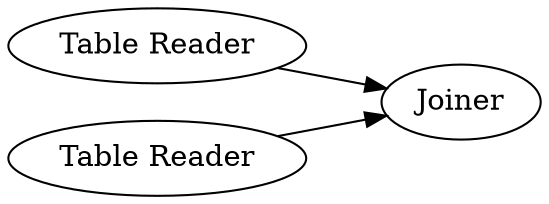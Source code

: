 digraph {
	24 -> 25
	23 -> 25
	23 [label="Table Reader"]
	24 [label="Table Reader"]
	25 [label=Joiner]
	rankdir=LR
}

